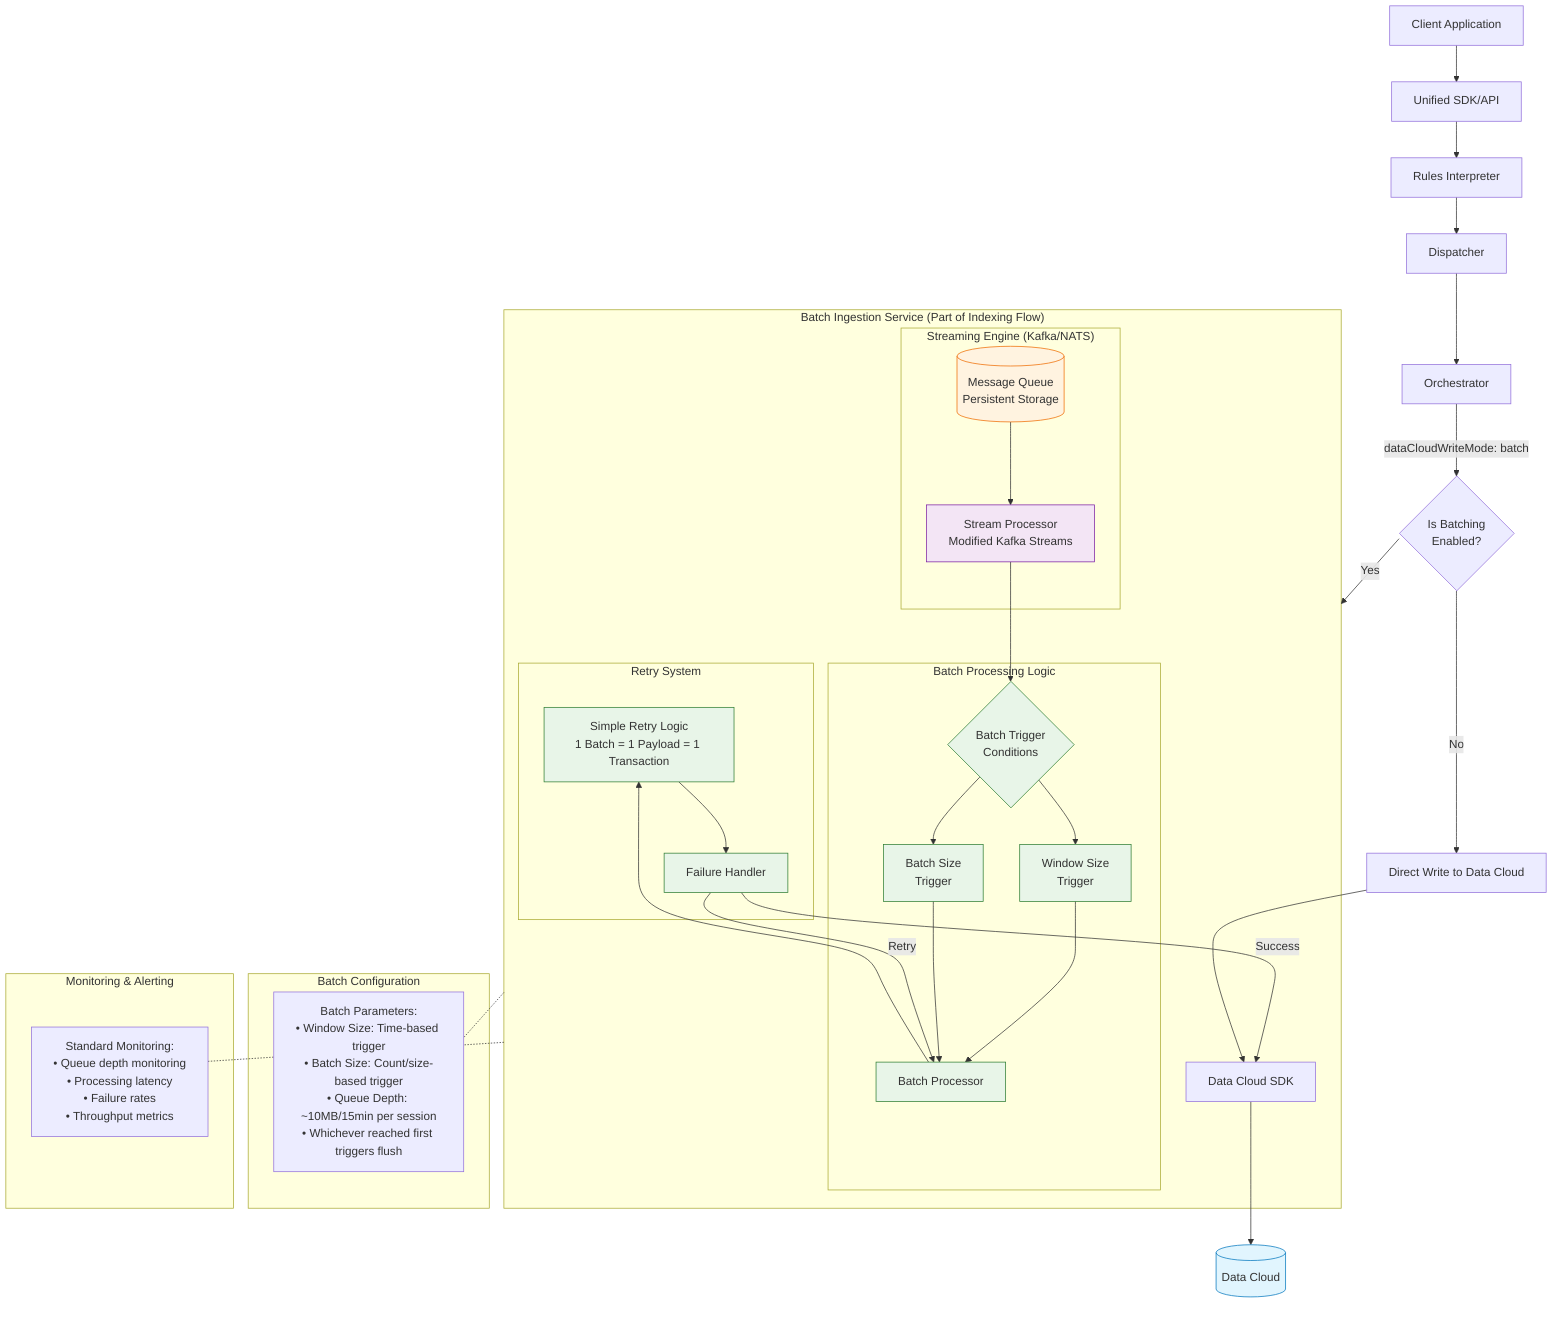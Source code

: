 flowchart TD
    classDef component fill:#f9f9f9,stroke:#333,stroke-width:1px
    classDef storage fill:#e1f5fe,stroke:#0277bd,stroke-width:1px
    classDef queue fill:#fff3e0,stroke:#ef6c00,stroke-width:1px
    classDef service fill:#e8f5e8,stroke:#2e7d32,stroke-width:1px
    classDef streaming fill:#f3e5f5,stroke:#7b1fa2,stroke-width:1px
    
    %% Main Flow
    Client[Client Application] --> UnifiedSDK
    UnifiedSDK["Unified SDK/API"] --> RulesInterpreter
    RulesInterpreter[Rules Interpreter] --> Dispatcher
    Dispatcher[Dispatcher] --> Orchestrator
    
    %% Batch Flow Decision
    Orchestrator[Orchestrator] -->|"dataCloudWriteMode: batch"| BatchDecision{Is Batching<br>Enabled?}
    BatchDecision -->|Yes| BatchIngestionService
    BatchDecision -->|No| DirectWrite
    
    %% Batch Ingestion Service (Separate Service)
    subgraph BatchIngestionService["Batch Ingestion Service (Part of Indexing Flow)"]
        direction TB
        
        %% Streaming Engine with Persistence
        subgraph StreamingEngine["Streaming Engine (Kafka/NATS)"]
            MessageQueue[(Message Queue<br>Persistent Storage)]:::queue
            StreamProcessor[Stream Processor<br>Modified Kafka Streams]:::streaming
        end
        
        %% Batch Processing Logic
        subgraph BatchLogic["Batch Processing Logic"]
            BatchTrigger{Batch Trigger<br>Conditions}:::service
            WindowSize[Window Size<br>Trigger]:::service
            BatchSize[Batch Size<br>Trigger]:::service
            BatchProcessor[Batch Processor]:::service
        end
        
        %% Retry Mechanism
        subgraph RetrySystem["Retry System"]
            RetryLogic[Simple Retry Logic<br>1 Batch = 1 Payload = 1 Transaction]:::service
            FailureHandler[Failure Handler]:::service
        end
        
        %% Flow within service
        MessageQueue --> StreamProcessor
        StreamProcessor --> BatchTrigger
        BatchTrigger --> WindowSize
        BatchTrigger --> BatchSize
        WindowSize --> BatchProcessor
        BatchSize --> BatchProcessor
        BatchProcessor --> RetryLogic
        RetryLogic --> FailureHandler
        FailureHandler -->|Retry| BatchProcessor
        FailureHandler -->|Success| DataCloudSDK
    end
    
    %% Direct Write Path
    DirectWrite[Direct Write to Data Cloud] --> DataCloudSDK
    
    %% Final Destination
    DataCloudSDK[Data Cloud SDK] --> DataCloud[(Data Cloud)]:::storage
    
    %% Configuration & Monitoring
    subgraph Configuration["Batch Configuration"]
        BatchConfig[Batch Parameters:<br>• Window Size: Time-based trigger<br>• Batch Size: Count/size-based trigger<br>• Queue Depth: ~10MB/15min per session<br>• Whichever reached first triggers flush]
    end
    
    subgraph Monitoring["Monitoring & Alerting"]
        BatchMonitoring[Standard Monitoring:<br>• Queue depth monitoring<br>• Processing latency<br>• Failure rates<br>• Throughput metrics]
    end
    
    BatchIngestionService -..- BatchConfig
    BatchIngestionService -..- BatchMonitoring